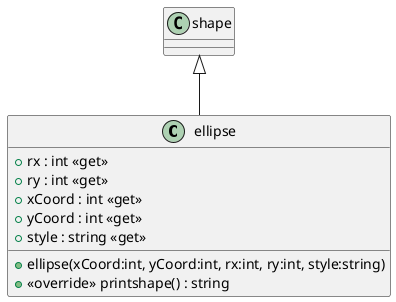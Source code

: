 @startuml
class ellipse {
    + rx : int <<get>>
    + ry : int <<get>>
    + xCoord : int <<get>>
    + yCoord : int <<get>>
    + style : string <<get>>
    + ellipse(xCoord:int, yCoord:int, rx:int, ry:int, style:string)
    + <<override>> printshape() : string
}
shape <|-- ellipse
@enduml
